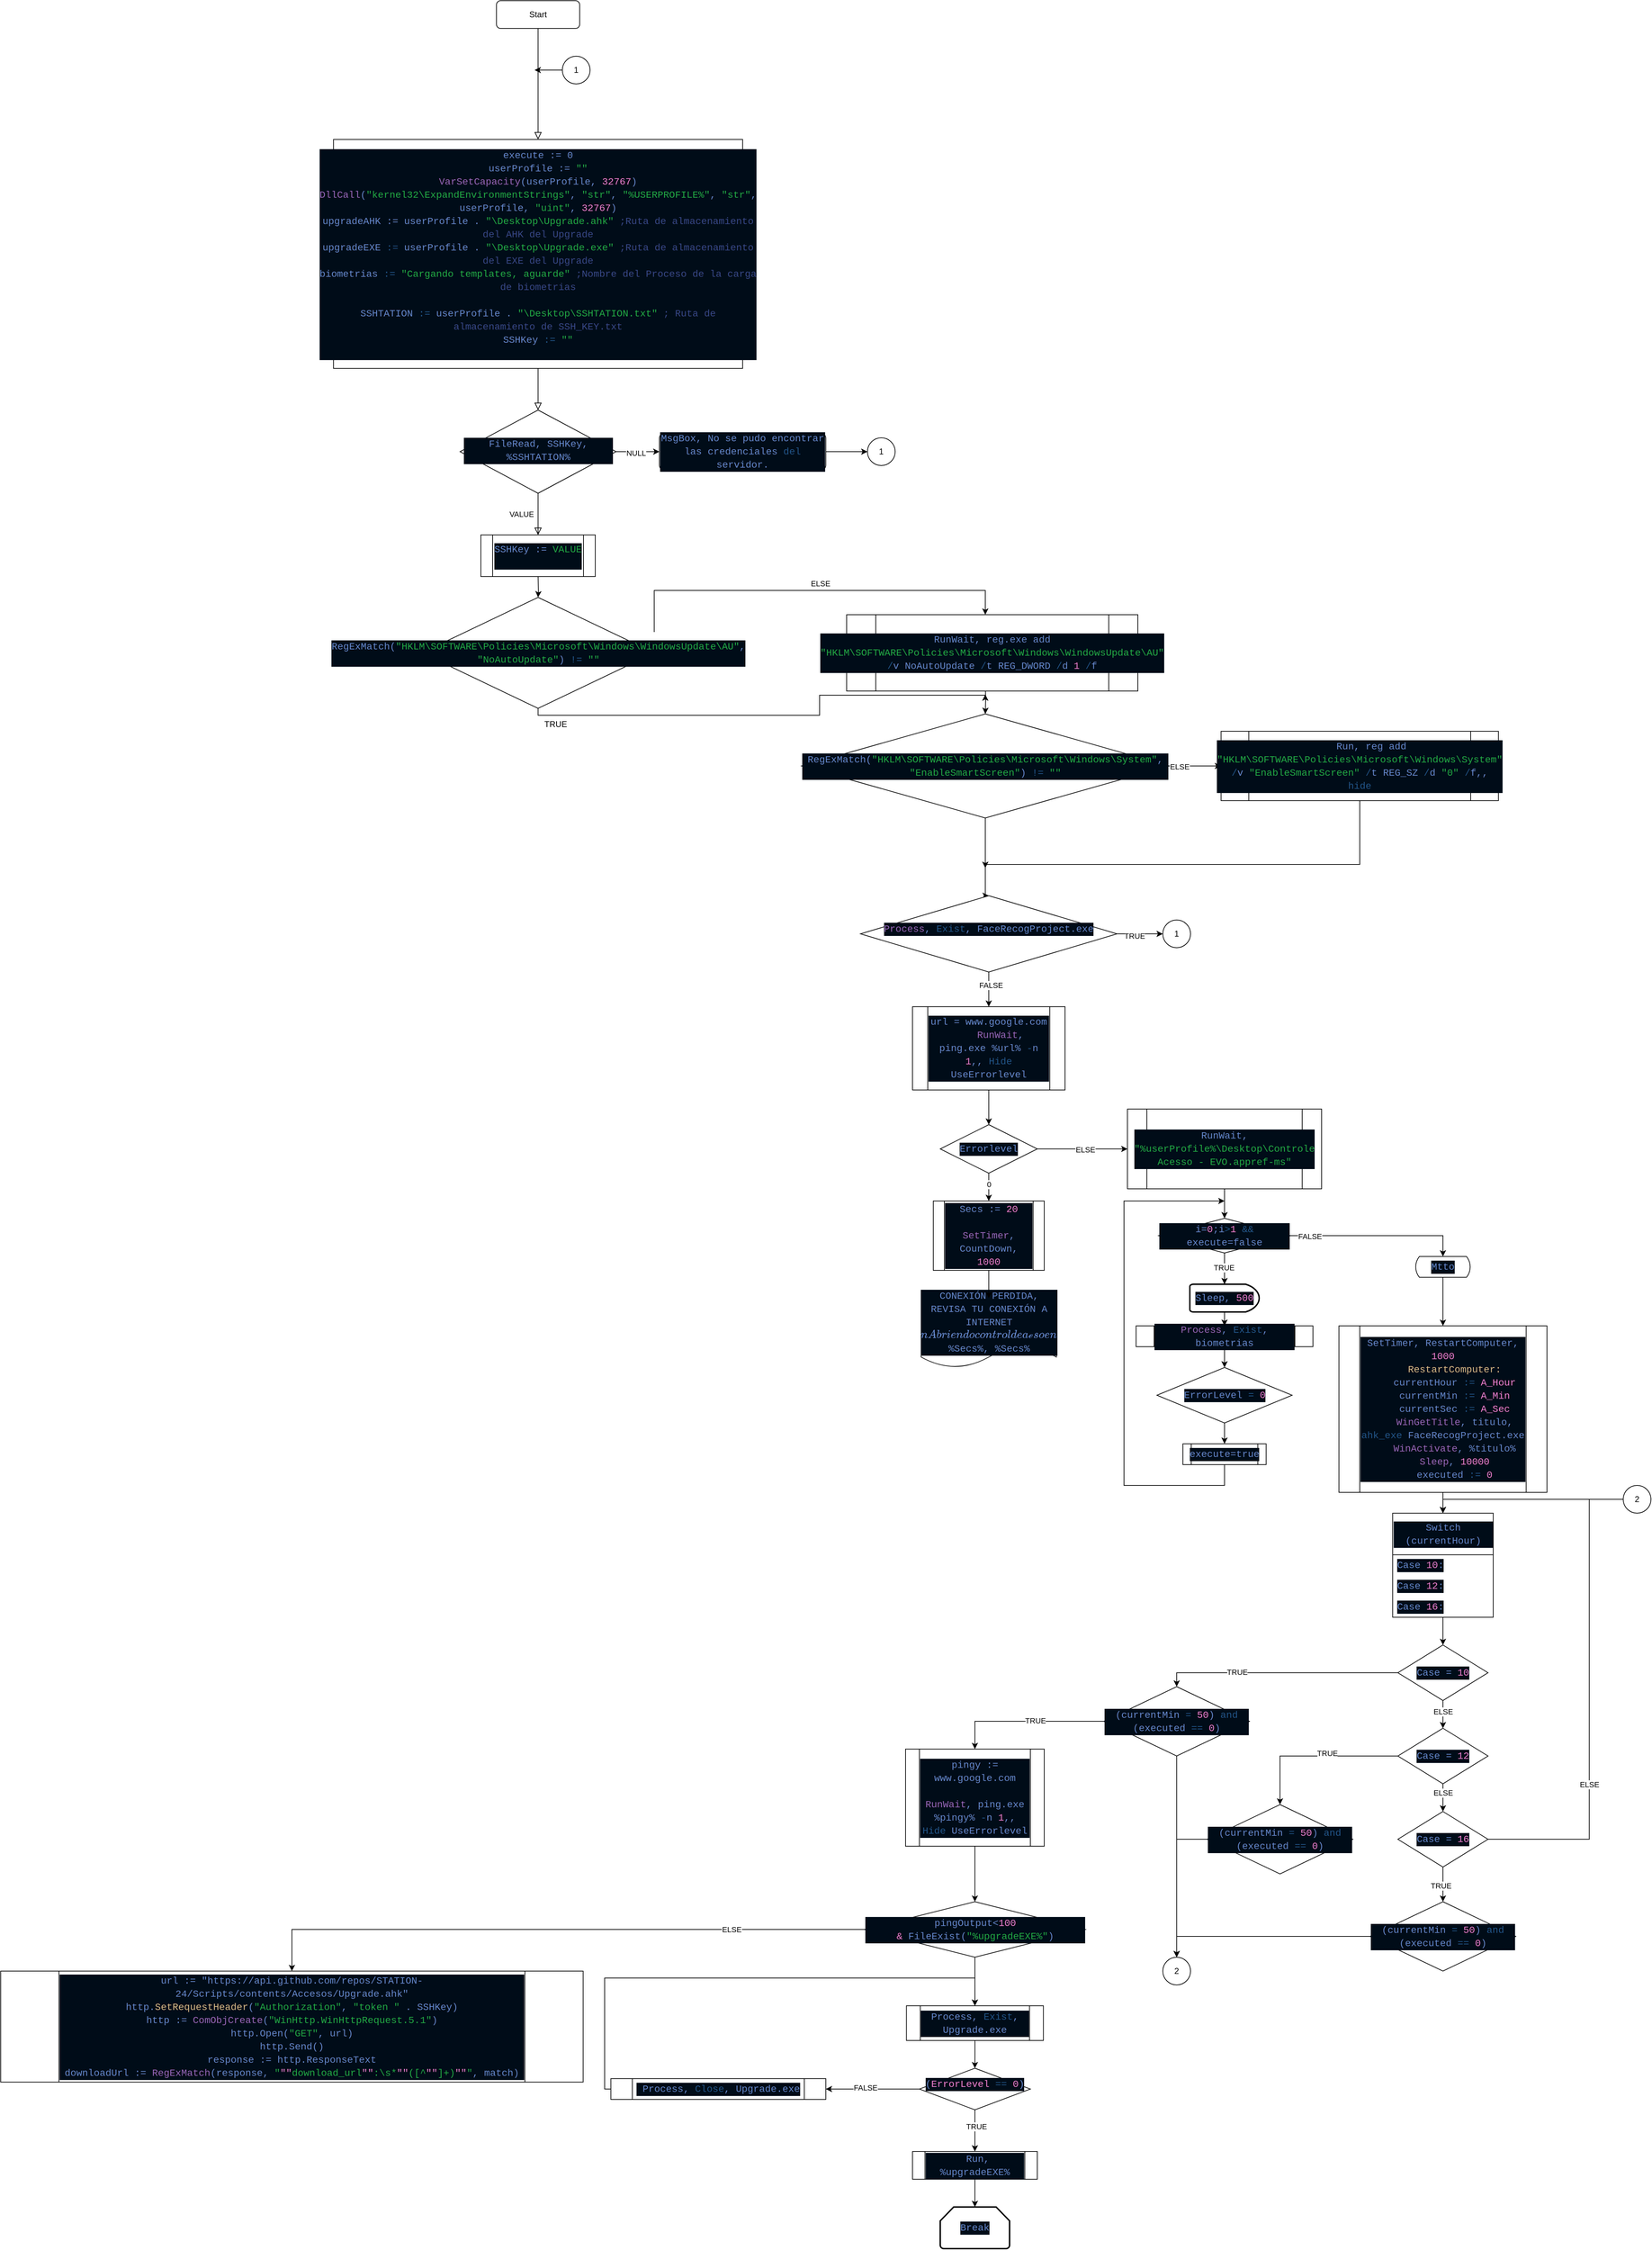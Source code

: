 <mxfile version="21.6.2" type="github">
  <diagram id="C5RBs43oDa-KdzZeNtuy" name="Page-1">
    <mxGraphModel dx="2401" dy="3096" grid="1" gridSize="10" guides="1" tooltips="1" connect="1" arrows="1" fold="1" page="1" pageScale="1" pageWidth="827" pageHeight="1169" math="0" shadow="0">
      <root>
        <mxCell id="WIyWlLk6GJQsqaUBKTNV-0" />
        <mxCell id="WIyWlLk6GJQsqaUBKTNV-1" parent="WIyWlLk6GJQsqaUBKTNV-0" />
        <mxCell id="WIyWlLk6GJQsqaUBKTNV-2" value="" style="rounded=0;html=1;jettySize=auto;orthogonalLoop=1;fontSize=11;endArrow=block;endFill=0;endSize=8;strokeWidth=1;shadow=0;labelBackgroundColor=none;edgeStyle=orthogonalEdgeStyle;" parent="WIyWlLk6GJQsqaUBKTNV-1" source="gtVxMS7scIeHO5TLat6V-0" target="WIyWlLk6GJQsqaUBKTNV-6" edge="1">
          <mxGeometry relative="1" as="geometry" />
        </mxCell>
        <mxCell id="WIyWlLk6GJQsqaUBKTNV-3" value="Start" style="rounded=1;whiteSpace=wrap;html=1;fontSize=12;glass=0;strokeWidth=1;shadow=0;" parent="WIyWlLk6GJQsqaUBKTNV-1" vertex="1">
          <mxGeometry x="265" y="-1710" width="120" height="40" as="geometry" />
        </mxCell>
        <mxCell id="WIyWlLk6GJQsqaUBKTNV-4" value="VALUE" style="rounded=0;html=1;jettySize=auto;orthogonalLoop=1;fontSize=11;endArrow=block;endFill=0;endSize=8;strokeWidth=1;shadow=0;labelBackgroundColor=none;edgeStyle=orthogonalEdgeStyle;entryX=0.5;entryY=0;entryDx=0;entryDy=0;" parent="WIyWlLk6GJQsqaUBKTNV-1" source="gtVxMS7scIeHO5TLat6V-43" edge="1">
          <mxGeometry x="-1" y="39" relative="1" as="geometry">
            <mxPoint x="15" y="-30" as="offset" />
            <mxPoint x="325" y="-920" as="targetPoint" />
          </mxGeometry>
        </mxCell>
        <mxCell id="gtVxMS7scIeHO5TLat6V-2" style="edgeStyle=orthogonalEdgeStyle;rounded=0;orthogonalLoop=1;jettySize=auto;html=1;" edge="1" parent="WIyWlLk6GJQsqaUBKTNV-1" source="WIyWlLk6GJQsqaUBKTNV-6" target="WIyWlLk6GJQsqaUBKTNV-7">
          <mxGeometry relative="1" as="geometry" />
        </mxCell>
        <mxCell id="gtVxMS7scIeHO5TLat6V-7" value="NULL" style="edgeLabel;html=1;align=center;verticalAlign=middle;resizable=0;points=[];" vertex="1" connectable="0" parent="gtVxMS7scIeHO5TLat6V-2">
          <mxGeometry x="-0.088" y="-2" relative="1" as="geometry">
            <mxPoint as="offset" />
          </mxGeometry>
        </mxCell>
        <mxCell id="WIyWlLk6GJQsqaUBKTNV-6" value="&lt;div style=&quot;color: rgb(102, 136, 204); background-color: rgb(0, 12, 24); font-family: Consolas, &amp;quot;Courier New&amp;quot;, monospace; font-size: 14px; line-height: 19px;&quot;&gt;FileRead, SSHKey, %SSHTATION%&lt;/div&gt;" style="rhombus;whiteSpace=wrap;html=1;shadow=0;fontFamily=Helvetica;fontSize=12;align=center;strokeWidth=1;spacing=6;spacingTop=-4;" parent="WIyWlLk6GJQsqaUBKTNV-1" vertex="1">
          <mxGeometry x="212.5" y="-1120" width="225" height="120" as="geometry" />
        </mxCell>
        <mxCell id="gtVxMS7scIeHO5TLat6V-9" style="edgeStyle=orthogonalEdgeStyle;rounded=0;orthogonalLoop=1;jettySize=auto;html=1;exitX=1;exitY=0.5;exitDx=0;exitDy=0;" edge="1" parent="WIyWlLk6GJQsqaUBKTNV-1" source="WIyWlLk6GJQsqaUBKTNV-7" target="gtVxMS7scIeHO5TLat6V-8">
          <mxGeometry relative="1" as="geometry" />
        </mxCell>
        <mxCell id="WIyWlLk6GJQsqaUBKTNV-7" value="&lt;div style=&quot;color: rgb(102, 136, 204); background-color: rgb(0, 12, 24); font-family: Consolas, &amp;quot;Courier New&amp;quot;, monospace; font-size: 14px; line-height: 19px;&quot;&gt;MsgBox, No se pudo encontrar las credenciales &lt;span style=&quot;color: #225588;&quot;&gt;del&lt;/span&gt; servidor.&lt;/div&gt;" style="rounded=1;whiteSpace=wrap;html=1;fontSize=12;glass=0;strokeWidth=1;shadow=0;" parent="WIyWlLk6GJQsqaUBKTNV-1" vertex="1">
          <mxGeometry x="500" y="-1087.5" width="240" height="55" as="geometry" />
        </mxCell>
        <mxCell id="gtVxMS7scIeHO5TLat6V-13" style="edgeStyle=orthogonalEdgeStyle;rounded=0;orthogonalLoop=1;jettySize=auto;html=1;" edge="1" parent="WIyWlLk6GJQsqaUBKTNV-1" target="gtVxMS7scIeHO5TLat6V-12">
          <mxGeometry relative="1" as="geometry">
            <mxPoint x="325.048" y="-880" as="sourcePoint" />
          </mxGeometry>
        </mxCell>
        <mxCell id="gtVxMS7scIeHO5TLat6V-1" value="" style="rounded=0;html=1;jettySize=auto;orthogonalLoop=1;fontSize=11;endArrow=block;endFill=0;endSize=8;strokeWidth=1;shadow=0;labelBackgroundColor=none;edgeStyle=orthogonalEdgeStyle;" edge="1" parent="WIyWlLk6GJQsqaUBKTNV-1" source="WIyWlLk6GJQsqaUBKTNV-3" target="gtVxMS7scIeHO5TLat6V-0">
          <mxGeometry relative="1" as="geometry">
            <mxPoint x="220" y="-60" as="sourcePoint" />
            <mxPoint x="220" y="170" as="targetPoint" />
          </mxGeometry>
        </mxCell>
        <mxCell id="gtVxMS7scIeHO5TLat6V-0" value="&lt;div style=&quot;color: rgb(102, 136, 204); background-color: rgb(0, 12, 24); font-family: Consolas, &amp;quot;Courier New&amp;quot;, monospace; font-size: 14px; line-height: 19px;&quot;&gt;&lt;div style=&quot;line-height: 19px;&quot;&gt;&lt;div&gt;&lt;div style=&quot;line-height: 19px;&quot;&gt;execute := 0&lt;br style=&quot;border-color: var(--border-color);&quot;&gt;&lt;div style=&quot;border-color: var(--border-color); line-height: 19px;&quot;&gt;&lt;div style=&quot;border-color: var(--border-color);&quot;&gt;userProfile&amp;nbsp;:=&amp;nbsp;&lt;span style=&quot;border-color: var(--border-color); color: rgb(34, 170, 68);&quot;&gt;&quot;&quot;&lt;/span&gt;&lt;/div&gt;&lt;div style=&quot;border-color: var(--border-color);&quot;&gt;&lt;span style=&quot;border-color: var(--border-color); color: rgb(153, 102, 184);&quot;&gt;VarSetCapacity&lt;/span&gt;(userProfile,&amp;nbsp;&lt;span style=&quot;border-color: var(--border-color); color: rgb(242, 128, 208);&quot;&gt;32767&lt;/span&gt;)&lt;/div&gt;&lt;div style=&quot;border-color: var(--border-color);&quot;&gt;&lt;span style=&quot;border-color: var(--border-color); color: rgb(153, 102, 184);&quot;&gt;DllCall&lt;/span&gt;(&lt;span style=&quot;border-color: var(--border-color); color: rgb(34, 170, 68);&quot;&gt;&quot;kernel32\ExpandEnvironmentStrings&quot;&lt;/span&gt;,&amp;nbsp;&lt;span style=&quot;border-color: var(--border-color); color: rgb(34, 170, 68);&quot;&gt;&quot;str&quot;&lt;/span&gt;,&amp;nbsp;&lt;span style=&quot;border-color: var(--border-color); color: rgb(34, 170, 68);&quot;&gt;&quot;%USERPROFILE%&quot;&lt;/span&gt;,&amp;nbsp;&lt;span style=&quot;border-color: var(--border-color); color: rgb(34, 170, 68);&quot;&gt;&quot;str&quot;&lt;/span&gt;, userProfile,&amp;nbsp;&lt;span style=&quot;border-color: var(--border-color); color: rgb(34, 170, 68);&quot;&gt;&quot;uint&quot;&lt;/span&gt;,&amp;nbsp;&lt;span style=&quot;border-color: var(--border-color); color: rgb(242, 128, 208);&quot;&gt;32767&lt;/span&gt;)&lt;br style=&quot;border-color: var(--border-color);&quot;&gt;&lt;div style=&quot;border-color: var(--border-color); line-height: 19px;&quot;&gt;&lt;div style=&quot;border-color: var(--border-color);&quot;&gt;upgradeAHK := userProfile .&amp;nbsp;&lt;span style=&quot;border-color: var(--border-color); color: rgb(34, 170, 68);&quot;&gt;&quot;\Desktop\Upgrade.ahk&quot;&lt;/span&gt;&amp;nbsp;&lt;span style=&quot;border-color: var(--border-color); color: rgb(56, 72, 135);&quot;&gt;;Ruta de almacenamiento del AHK del Upgrade&lt;/span&gt;&lt;/div&gt;&lt;div style=&quot;border-color: var(--border-color);&quot;&gt;upgradeEXE&amp;nbsp;&lt;span style=&quot;border-color: var(--border-color); color: rgb(34, 85, 136);&quot;&gt;:=&lt;/span&gt;&amp;nbsp;userProfile .&amp;nbsp;&lt;span style=&quot;border-color: var(--border-color); color: rgb(34, 170, 68);&quot;&gt;&quot;\Desktop\Upgrade.exe&quot;&lt;/span&gt;&amp;nbsp;&lt;span style=&quot;border-color: var(--border-color); color: rgb(56, 72, 135);&quot;&gt;;Ruta de almacenamiento del EXE del Upgrade&lt;/span&gt;&lt;/div&gt;&lt;div style=&quot;border-color: var(--border-color);&quot;&gt;biometrias&amp;nbsp;&lt;span style=&quot;border-color: var(--border-color); color: rgb(34, 85, 136);&quot;&gt;:=&lt;/span&gt;&amp;nbsp;&lt;span style=&quot;border-color: var(--border-color); color: rgb(34, 170, 68);&quot;&gt;&quot;Cargando templates, aguarde&quot;&lt;/span&gt;&amp;nbsp;&lt;span style=&quot;border-color: var(--border-color); color: rgb(56, 72, 135);&quot;&gt;;Nombre del Proceso de la carga de biometrias&lt;/span&gt;&lt;/div&gt;&lt;br style=&quot;border-color: var(--border-color);&quot;&gt;&lt;div style=&quot;border-color: var(--border-color);&quot;&gt;SSHTATION&amp;nbsp;&lt;span style=&quot;border-color: var(--border-color); color: rgb(34, 85, 136);&quot;&gt;:=&lt;/span&gt;&amp;nbsp;userProfile .&amp;nbsp;&lt;span style=&quot;border-color: var(--border-color); color: rgb(34, 170, 68);&quot;&gt;&quot;\Desktop\SSHTATION.txt&quot;&lt;/span&gt;&amp;nbsp;&lt;span style=&quot;border-color: var(--border-color); color: rgb(56, 72, 135);&quot;&gt;; Ruta de almacenamiento de SSH_KEY.txt&lt;/span&gt;&lt;/div&gt;&lt;div style=&quot;border-color: var(--border-color);&quot;&gt;SSHKey&amp;nbsp;&lt;span style=&quot;border-color: var(--border-color); color: rgb(34, 85, 136);&quot;&gt;:=&lt;/span&gt;&amp;nbsp;&lt;span style=&quot;border-color: var(--border-color); color: rgb(34, 170, 68);&quot;&gt;&quot;&quot;&lt;/span&gt;&lt;/div&gt;&lt;div&gt;&lt;span style=&quot;border-color: var(--border-color); color: rgb(34, 170, 68);&quot;&gt;&lt;br&gt;&lt;/span&gt;&lt;/div&gt;&lt;/div&gt;&lt;/div&gt;&lt;/div&gt;&lt;/div&gt;&lt;/div&gt;&lt;/div&gt;&lt;/div&gt;" style="rounded=0;whiteSpace=wrap;html=1;" vertex="1" parent="WIyWlLk6GJQsqaUBKTNV-1">
          <mxGeometry x="30" y="-1510" width="590" height="330" as="geometry" />
        </mxCell>
        <mxCell id="gtVxMS7scIeHO5TLat6V-8" value="1" style="ellipse;whiteSpace=wrap;html=1;aspect=fixed;" vertex="1" parent="WIyWlLk6GJQsqaUBKTNV-1">
          <mxGeometry x="800" y="-1080" width="40" height="40" as="geometry" />
        </mxCell>
        <mxCell id="gtVxMS7scIeHO5TLat6V-11" style="edgeStyle=orthogonalEdgeStyle;rounded=0;orthogonalLoop=1;jettySize=auto;html=1;" edge="1" parent="WIyWlLk6GJQsqaUBKTNV-1" source="gtVxMS7scIeHO5TLat6V-10">
          <mxGeometry relative="1" as="geometry">
            <mxPoint x="320" y="-1610" as="targetPoint" />
          </mxGeometry>
        </mxCell>
        <mxCell id="gtVxMS7scIeHO5TLat6V-10" value="1" style="ellipse;whiteSpace=wrap;html=1;aspect=fixed;" vertex="1" parent="WIyWlLk6GJQsqaUBKTNV-1">
          <mxGeometry x="360" y="-1630" width="40" height="40" as="geometry" />
        </mxCell>
        <mxCell id="gtVxMS7scIeHO5TLat6V-16" style="edgeStyle=orthogonalEdgeStyle;rounded=0;orthogonalLoop=1;jettySize=auto;html=1;exitX=1;exitY=0.5;exitDx=0;exitDy=0;" edge="1" parent="WIyWlLk6GJQsqaUBKTNV-1" target="gtVxMS7scIeHO5TLat6V-45">
          <mxGeometry relative="1" as="geometry">
            <mxPoint x="492.52" y="-800" as="sourcePoint" />
            <mxPoint x="972.04" y="-854.34" as="targetPoint" />
            <Array as="points">
              <mxPoint x="492" y="-860" />
              <mxPoint x="970" y="-860" />
            </Array>
          </mxGeometry>
        </mxCell>
        <mxCell id="gtVxMS7scIeHO5TLat6V-17" value="ELSE" style="edgeLabel;html=1;align=center;verticalAlign=middle;resizable=0;points=[];" vertex="1" connectable="0" parent="gtVxMS7scIeHO5TLat6V-16">
          <mxGeometry x="0.077" y="1" relative="1" as="geometry">
            <mxPoint x="-9" y="-9" as="offset" />
          </mxGeometry>
        </mxCell>
        <mxCell id="gtVxMS7scIeHO5TLat6V-21" style="edgeStyle=orthogonalEdgeStyle;rounded=0;orthogonalLoop=1;jettySize=auto;html=1;" edge="1" parent="WIyWlLk6GJQsqaUBKTNV-1" source="gtVxMS7scIeHO5TLat6V-12">
          <mxGeometry relative="1" as="geometry">
            <mxPoint x="970" y="-710" as="targetPoint" />
            <Array as="points">
              <mxPoint x="325" y="-680" />
              <mxPoint x="731" y="-680" />
              <mxPoint x="731" y="-709" />
            </Array>
          </mxGeometry>
        </mxCell>
        <mxCell id="gtVxMS7scIeHO5TLat6V-12" value="&lt;div style=&quot;color: rgb(102, 136, 204); background-color: rgb(0, 12, 24); font-family: Consolas, &amp;quot;Courier New&amp;quot;, monospace; font-size: 14px; line-height: 19px;&quot;&gt;RegExMatch(&lt;span style=&quot;color: #22aa44;&quot;&gt;&quot;HKLM\SOFTWARE\Policies\Microsoft\Windows\WindowsUpdate\AU&quot;&lt;/span&gt;, &lt;span style=&quot;color: #22aa44;&quot;&gt;&quot;NoAutoUpdate&quot;&lt;/span&gt;) &lt;span style=&quot;color: #225588;&quot;&gt;!=&lt;/span&gt; &lt;span style=&quot;color: #22aa44;&quot;&gt;&quot;&quot;&lt;/span&gt;&lt;/div&gt;" style="rhombus;whiteSpace=wrap;html=1;" vertex="1" parent="WIyWlLk6GJQsqaUBKTNV-1">
          <mxGeometry x="157.5" y="-850" width="335" height="160" as="geometry" />
        </mxCell>
        <mxCell id="gtVxMS7scIeHO5TLat6V-24" style="edgeStyle=orthogonalEdgeStyle;rounded=0;orthogonalLoop=1;jettySize=auto;html=1;" edge="1" parent="WIyWlLk6GJQsqaUBKTNV-1" target="gtVxMS7scIeHO5TLat6V-23">
          <mxGeometry relative="1" as="geometry">
            <mxPoint x="970" y="-725" as="sourcePoint" />
          </mxGeometry>
        </mxCell>
        <mxCell id="gtVxMS7scIeHO5TLat6V-22" value="TRUE" style="text;html=1;align=center;verticalAlign=middle;resizable=0;points=[];autosize=1;strokeColor=none;fillColor=none;" vertex="1" parent="WIyWlLk6GJQsqaUBKTNV-1">
          <mxGeometry x="320" y="-682" width="60" height="30" as="geometry" />
        </mxCell>
        <mxCell id="gtVxMS7scIeHO5TLat6V-28" value="" style="edgeStyle=orthogonalEdgeStyle;rounded=0;orthogonalLoop=1;jettySize=auto;html=1;entryX=0;entryY=0.5;entryDx=0;entryDy=0;" edge="1" parent="WIyWlLk6GJQsqaUBKTNV-1" source="gtVxMS7scIeHO5TLat6V-23" target="gtVxMS7scIeHO5TLat6V-46">
          <mxGeometry relative="1" as="geometry">
            <mxPoint x="1310" y="-607" as="targetPoint" />
          </mxGeometry>
        </mxCell>
        <mxCell id="gtVxMS7scIeHO5TLat6V-29" value="ELSE" style="edgeLabel;html=1;align=center;verticalAlign=middle;resizable=0;points=[];" vertex="1" connectable="0" parent="gtVxMS7scIeHO5TLat6V-28">
          <mxGeometry x="-0.6" y="-1" relative="1" as="geometry">
            <mxPoint as="offset" />
          </mxGeometry>
        </mxCell>
        <mxCell id="gtVxMS7scIeHO5TLat6V-31" style="edgeStyle=orthogonalEdgeStyle;rounded=0;orthogonalLoop=1;jettySize=auto;html=1;" edge="1" parent="WIyWlLk6GJQsqaUBKTNV-1" source="gtVxMS7scIeHO5TLat6V-23">
          <mxGeometry relative="1" as="geometry">
            <mxPoint x="970" y="-460" as="targetPoint" />
          </mxGeometry>
        </mxCell>
        <mxCell id="gtVxMS7scIeHO5TLat6V-23" value="&lt;div style=&quot;color: rgb(102, 136, 204); background-color: rgb(0, 12, 24); font-family: Consolas, &amp;quot;Courier New&amp;quot;, monospace; font-size: 14px; line-height: 19px;&quot;&gt;RegExMatch(&lt;span style=&quot;color: #22aa44;&quot;&gt;&quot;HKLM\SOFTWARE\Policies\Microsoft\Windows\System&quot;&lt;/span&gt;, &lt;span style=&quot;color: #22aa44;&quot;&gt;&quot;EnableSmartScreen&quot;&lt;/span&gt;) &lt;span style=&quot;color: #225588;&quot;&gt;!=&lt;/span&gt; &lt;span style=&quot;color: #22aa44;&quot;&gt;&quot;&quot;&lt;/span&gt;&lt;/div&gt;" style="rhombus;whiteSpace=wrap;html=1;" vertex="1" parent="WIyWlLk6GJQsqaUBKTNV-1">
          <mxGeometry x="705" y="-682" width="530" height="150" as="geometry" />
        </mxCell>
        <mxCell id="gtVxMS7scIeHO5TLat6V-34" style="edgeStyle=orthogonalEdgeStyle;rounded=0;orthogonalLoop=1;jettySize=auto;html=1;entryX=0.5;entryY=0;entryDx=0;entryDy=0;exitX=0.5;exitY=1;exitDx=0;exitDy=0;" edge="1" parent="WIyWlLk6GJQsqaUBKTNV-1" source="gtVxMS7scIeHO5TLat6V-46" target="gtVxMS7scIeHO5TLat6V-33">
          <mxGeometry relative="1" as="geometry">
            <mxPoint x="1310" y="-360" as="targetPoint" />
            <mxPoint x="1500" y="-569.5" as="sourcePoint" />
            <Array as="points">
              <mxPoint x="1510" y="-465" />
              <mxPoint x="970" y="-465" />
            </Array>
          </mxGeometry>
        </mxCell>
        <mxCell id="gtVxMS7scIeHO5TLat6V-36" style="edgeStyle=orthogonalEdgeStyle;rounded=0;orthogonalLoop=1;jettySize=auto;html=1;" edge="1" parent="WIyWlLk6GJQsqaUBKTNV-1" source="gtVxMS7scIeHO5TLat6V-33" target="gtVxMS7scIeHO5TLat6V-47">
          <mxGeometry relative="1" as="geometry">
            <mxPoint x="975" y="-230" as="targetPoint" />
          </mxGeometry>
        </mxCell>
        <mxCell id="gtVxMS7scIeHO5TLat6V-37" value="FALSE" style="edgeLabel;html=1;align=center;verticalAlign=middle;resizable=0;points=[];" vertex="1" connectable="0" parent="gtVxMS7scIeHO5TLat6V-36">
          <mxGeometry x="-0.252" y="3" relative="1" as="geometry">
            <mxPoint as="offset" />
          </mxGeometry>
        </mxCell>
        <mxCell id="gtVxMS7scIeHO5TLat6V-39" style="edgeStyle=orthogonalEdgeStyle;rounded=0;orthogonalLoop=1;jettySize=auto;html=1;" edge="1" parent="WIyWlLk6GJQsqaUBKTNV-1" source="gtVxMS7scIeHO5TLat6V-33" target="gtVxMS7scIeHO5TLat6V-38">
          <mxGeometry relative="1" as="geometry" />
        </mxCell>
        <mxCell id="gtVxMS7scIeHO5TLat6V-40" value="TRUE" style="edgeLabel;html=1;align=center;verticalAlign=middle;resizable=0;points=[];" vertex="1" connectable="0" parent="gtVxMS7scIeHO5TLat6V-39">
          <mxGeometry x="-0.24" y="-3" relative="1" as="geometry">
            <mxPoint as="offset" />
          </mxGeometry>
        </mxCell>
        <mxCell id="gtVxMS7scIeHO5TLat6V-33" value="&#xa;&lt;div style=&quot;color: rgb(102, 136, 204); background-color: rgb(0, 12, 24); font-family: Consolas, &amp;quot;Courier New&amp;quot;, monospace; font-weight: normal; font-size: 14px; line-height: 19px;&quot;&gt;&lt;div&gt;&lt;span style=&quot;color: #9966b8;&quot;&gt;Process&lt;/span&gt;&lt;span style=&quot;color: #6688cc;&quot;&gt;, &lt;/span&gt;&lt;span style=&quot;color: #225588;&quot;&gt;Exist&lt;/span&gt;&lt;span style=&quot;color: #6688cc;&quot;&gt;, FaceRecogProject.exe&lt;/span&gt;&lt;/div&gt;&lt;/div&gt;&#xa;&#xa;" style="rhombus;whiteSpace=wrap;html=1;" vertex="1" parent="WIyWlLk6GJQsqaUBKTNV-1">
          <mxGeometry x="790" y="-420" width="370" height="110" as="geometry" />
        </mxCell>
        <mxCell id="gtVxMS7scIeHO5TLat6V-38" value="1" style="ellipse;whiteSpace=wrap;html=1;aspect=fixed;" vertex="1" parent="WIyWlLk6GJQsqaUBKTNV-1">
          <mxGeometry x="1226" y="-385" width="40" height="40" as="geometry" />
        </mxCell>
        <mxCell id="gtVxMS7scIeHO5TLat6V-44" value="" style="rounded=0;html=1;jettySize=auto;orthogonalLoop=1;fontSize=11;endArrow=block;endFill=0;endSize=8;strokeWidth=1;shadow=0;labelBackgroundColor=none;edgeStyle=orthogonalEdgeStyle;entryX=0.5;entryY=0;entryDx=0;entryDy=0;" edge="1" parent="WIyWlLk6GJQsqaUBKTNV-1" source="WIyWlLk6GJQsqaUBKTNV-6" target="gtVxMS7scIeHO5TLat6V-43">
          <mxGeometry y="25" relative="1" as="geometry">
            <mxPoint as="offset" />
            <mxPoint x="325" y="-1000" as="sourcePoint" />
            <mxPoint x="325" y="-920" as="targetPoint" />
          </mxGeometry>
        </mxCell>
        <mxCell id="gtVxMS7scIeHO5TLat6V-43" value="&lt;div style=&quot;color: rgb(102, 136, 204); background-color: rgb(0, 12, 24); font-family: Consolas, &amp;quot;Courier New&amp;quot;, monospace; font-size: 14px; line-height: 19px;&quot;&gt;&lt;div&gt;SSHKey := &lt;span style=&quot;color: #22aa44;&quot;&gt;VALUE&lt;/span&gt;&lt;/div&gt;&lt;br&gt;&lt;/div&gt;" style="shape=process;whiteSpace=wrap;html=1;backgroundOutline=1;" vertex="1" parent="WIyWlLk6GJQsqaUBKTNV-1">
          <mxGeometry x="242.5" y="-940" width="165" height="60" as="geometry" />
        </mxCell>
        <mxCell id="gtVxMS7scIeHO5TLat6V-45" value="&lt;div style=&quot;color: rgb(102, 136, 204); background-color: rgb(0, 12, 24); font-family: Consolas, &amp;quot;Courier New&amp;quot;, monospace; font-size: 14px; line-height: 19px;&quot;&gt;RunWait, reg.exe add &lt;span style=&quot;color: #22aa44;&quot;&gt;&quot;HKLM\SOFTWARE\Policies\Microsoft\Windows\WindowsUpdate\AU&quot;&lt;/span&gt; &lt;span style=&quot;color: #225588;&quot;&gt;/&lt;/span&gt;v NoAutoUpdate &lt;span style=&quot;color: #225588;&quot;&gt;/&lt;/span&gt;t REG_DWORD &lt;span style=&quot;color: #225588;&quot;&gt;/&lt;/span&gt;d &lt;span style=&quot;color: #f280d0;&quot;&gt;1&lt;/span&gt; &lt;span style=&quot;color: #225588;&quot;&gt;/&lt;/span&gt;f &lt;/div&gt;" style="shape=process;whiteSpace=wrap;html=1;backgroundOutline=1;" vertex="1" parent="WIyWlLk6GJQsqaUBKTNV-1">
          <mxGeometry x="770" y="-825" width="420" height="110" as="geometry" />
        </mxCell>
        <mxCell id="gtVxMS7scIeHO5TLat6V-46" value="&lt;div style=&quot;color: rgb(102, 136, 204); background-color: rgb(0, 12, 24); font-family: Consolas, &amp;quot;Courier New&amp;quot;, monospace; font-size: 14px; line-height: 19px;&quot;&gt;&lt;div&gt;&amp;nbsp; &amp;nbsp; Run, reg add &lt;span style=&quot;color: #22aa44;&quot;&gt;&quot;HKLM\SOFTWARE\Policies\Microsoft\Windows\System&quot;&lt;/span&gt; &lt;span style=&quot;color: #225588;&quot;&gt;/&lt;/span&gt;v &lt;span style=&quot;color: #22aa44;&quot;&gt;&quot;EnableSmartScreen&quot;&lt;/span&gt; &lt;span style=&quot;color: #225588;&quot;&gt;/&lt;/span&gt;t REG_SZ &lt;span style=&quot;color: #225588;&quot;&gt;/&lt;/span&gt;d &lt;span style=&quot;color: #22aa44;&quot;&gt;&quot;0&quot;&lt;/span&gt; &lt;span style=&quot;color: #225588;&quot;&gt;/&lt;/span&gt;f,, &lt;span style=&quot;color: #225588;&quot;&gt;hide&lt;/span&gt;&lt;/div&gt;&lt;div&gt;&lt;/div&gt;&lt;/div&gt;" style="shape=process;whiteSpace=wrap;html=1;backgroundOutline=1;" vertex="1" parent="WIyWlLk6GJQsqaUBKTNV-1">
          <mxGeometry x="1310" y="-657" width="400" height="100" as="geometry" />
        </mxCell>
        <mxCell id="gtVxMS7scIeHO5TLat6V-49" style="edgeStyle=orthogonalEdgeStyle;rounded=0;orthogonalLoop=1;jettySize=auto;html=1;" edge="1" parent="WIyWlLk6GJQsqaUBKTNV-1" source="gtVxMS7scIeHO5TLat6V-47" target="gtVxMS7scIeHO5TLat6V-48">
          <mxGeometry relative="1" as="geometry" />
        </mxCell>
        <mxCell id="gtVxMS7scIeHO5TLat6V-47" value="&lt;div style=&quot;color: rgb(102, 136, 204); background-color: rgb(0, 12, 24); font-family: Consolas, &amp;quot;Courier New&amp;quot;, monospace; font-size: 14px; line-height: 19px;&quot;&gt;&lt;div&gt;url = www.google.com&lt;/div&gt;&lt;div&gt;&amp;nbsp; &amp;nbsp; &lt;span style=&quot;color: #9966b8;&quot;&gt;RunWait&lt;/span&gt;, ping.exe %url% &lt;span style=&quot;color: #225588;&quot;&gt;-&lt;/span&gt;n &lt;span style=&quot;color: #f280d0;&quot;&gt;1&lt;/span&gt;,, &lt;span style=&quot;color: #225588;&quot;&gt;Hide&lt;/span&gt; UseErrorlevel&lt;/div&gt;&lt;/div&gt;" style="shape=process;whiteSpace=wrap;html=1;backgroundOutline=1;" vertex="1" parent="WIyWlLk6GJQsqaUBKTNV-1">
          <mxGeometry x="865" y="-260" width="220" height="120" as="geometry" />
        </mxCell>
        <mxCell id="gtVxMS7scIeHO5TLat6V-52" style="edgeStyle=orthogonalEdgeStyle;rounded=0;orthogonalLoop=1;jettySize=auto;html=1;" edge="1" parent="WIyWlLk6GJQsqaUBKTNV-1" source="gtVxMS7scIeHO5TLat6V-48" target="gtVxMS7scIeHO5TLat6V-51">
          <mxGeometry relative="1" as="geometry" />
        </mxCell>
        <mxCell id="gtVxMS7scIeHO5TLat6V-53" value="0" style="edgeLabel;html=1;align=center;verticalAlign=middle;resizable=0;points=[];" vertex="1" connectable="0" parent="gtVxMS7scIeHO5TLat6V-52">
          <mxGeometry x="-0.195" relative="1" as="geometry">
            <mxPoint as="offset" />
          </mxGeometry>
        </mxCell>
        <mxCell id="gtVxMS7scIeHO5TLat6V-55" style="edgeStyle=orthogonalEdgeStyle;rounded=0;orthogonalLoop=1;jettySize=auto;html=1;" edge="1" parent="WIyWlLk6GJQsqaUBKTNV-1" source="gtVxMS7scIeHO5TLat6V-48" target="gtVxMS7scIeHO5TLat6V-54">
          <mxGeometry relative="1" as="geometry" />
        </mxCell>
        <mxCell id="gtVxMS7scIeHO5TLat6V-56" value="ELSE" style="edgeLabel;html=1;align=center;verticalAlign=middle;resizable=0;points=[];" vertex="1" connectable="0" parent="gtVxMS7scIeHO5TLat6V-55">
          <mxGeometry x="0.057" y="-1" relative="1" as="geometry">
            <mxPoint as="offset" />
          </mxGeometry>
        </mxCell>
        <mxCell id="gtVxMS7scIeHO5TLat6V-48" value="&lt;div style=&quot;color: rgb(102, 136, 204); background-color: rgb(0, 12, 24); font-family: Consolas, &amp;quot;Courier New&amp;quot;, monospace; font-size: 14px; line-height: 19px;&quot;&gt;Errorlevel&lt;/div&gt;" style="rhombus;whiteSpace=wrap;html=1;" vertex="1" parent="WIyWlLk6GJQsqaUBKTNV-1">
          <mxGeometry x="905" y="-90" width="140" height="70" as="geometry" />
        </mxCell>
        <mxCell id="gtVxMS7scIeHO5TLat6V-50" value="&lt;div style=&quot;color: rgb(102, 136, 204); background-color: rgb(0, 12, 24); font-family: Consolas, &amp;quot;Courier New&amp;quot;, monospace; font-size: 14px; line-height: 19px;&quot;&gt;CONEXIÓN PERDIDA, REVISA TU CONEXIÓN A INTERNET `nAbriendo control de acceso en` %Secs%, %Secs%&lt;/div&gt;" style="shape=document;whiteSpace=wrap;html=1;boundedLbl=1;" vertex="1" parent="WIyWlLk6GJQsqaUBKTNV-1">
          <mxGeometry x="877.5" y="160" width="195" height="100" as="geometry" />
        </mxCell>
        <mxCell id="gtVxMS7scIeHO5TLat6V-57" style="edgeStyle=orthogonalEdgeStyle;rounded=0;orthogonalLoop=1;jettySize=auto;html=1;" edge="1" parent="WIyWlLk6GJQsqaUBKTNV-1" source="gtVxMS7scIeHO5TLat6V-51" target="gtVxMS7scIeHO5TLat6V-50">
          <mxGeometry relative="1" as="geometry" />
        </mxCell>
        <mxCell id="gtVxMS7scIeHO5TLat6V-51" value="&lt;div style=&quot;color: rgb(102, 136, 204); background-color: rgb(0, 12, 24); font-family: Consolas, &amp;quot;Courier New&amp;quot;, monospace; font-size: 14px; line-height: 19px;&quot;&gt;&lt;div&gt;Secs := &lt;span style=&quot;color: #f280d0;&quot;&gt;20&lt;/span&gt;&lt;/div&gt;&lt;div&gt;&amp;nbsp; &amp;nbsp; &amp;nbsp; &amp;nbsp; &lt;span style=&quot;color: #9966b8;&quot;&gt;SetTimer&lt;/span&gt;, CountDown, &lt;span style=&quot;color: #f280d0;&quot;&gt;1000&lt;/span&gt;&lt;/div&gt;&lt;/div&gt;" style="shape=process;whiteSpace=wrap;html=1;backgroundOutline=1;" vertex="1" parent="WIyWlLk6GJQsqaUBKTNV-1">
          <mxGeometry x="895" y="20" width="160" height="100" as="geometry" />
        </mxCell>
        <mxCell id="gtVxMS7scIeHO5TLat6V-60" style="edgeStyle=orthogonalEdgeStyle;rounded=0;orthogonalLoop=1;jettySize=auto;html=1;" edge="1" parent="WIyWlLk6GJQsqaUBKTNV-1" source="gtVxMS7scIeHO5TLat6V-54" target="gtVxMS7scIeHO5TLat6V-71">
          <mxGeometry relative="1" as="geometry">
            <mxPoint x="1315.0" y="40" as="targetPoint" />
          </mxGeometry>
        </mxCell>
        <mxCell id="gtVxMS7scIeHO5TLat6V-54" value="&lt;div style=&quot;color: rgb(102, 136, 204); background-color: rgb(0, 12, 24); font-family: Consolas, &amp;quot;Courier New&amp;quot;, monospace; font-size: 14px; line-height: 19px;&quot;&gt;RunWait, &lt;span style=&quot;color: #22aa44;&quot;&gt;&quot;%userProfile%\Desktop\Controle Acesso - EVO.appref-ms&quot;&lt;/span&gt;&lt;/div&gt;" style="shape=process;whiteSpace=wrap;html=1;backgroundOutline=1;" vertex="1" parent="WIyWlLk6GJQsqaUBKTNV-1">
          <mxGeometry x="1175" y="-112.5" width="280" height="115" as="geometry" />
        </mxCell>
        <mxCell id="gtVxMS7scIeHO5TLat6V-77" style="edgeStyle=orthogonalEdgeStyle;rounded=0;orthogonalLoop=1;jettySize=auto;html=1;entryX=0.5;entryY=0;entryDx=0;entryDy=0;" edge="1" parent="WIyWlLk6GJQsqaUBKTNV-1" source="gtVxMS7scIeHO5TLat6V-66" target="gtVxMS7scIeHO5TLat6V-76">
          <mxGeometry relative="1" as="geometry" />
        </mxCell>
        <mxCell id="gtVxMS7scIeHO5TLat6V-66" value="&lt;div style=&quot;color: rgb(102, 136, 204); background-color: rgb(0, 12, 24); font-family: Consolas, &amp;quot;Courier New&amp;quot;, monospace; font-size: 14px; line-height: 19px;&quot;&gt;&lt;div&gt;&lt;span style=&quot;color: rgb(153, 102, 184);&quot;&gt;Process&lt;/span&gt;, &lt;span style=&quot;color: rgb(34, 85, 136);&quot;&gt;Exist&lt;/span&gt;, biometrias&lt;br&gt;&lt;/div&gt;&lt;/div&gt;" style="shape=process;whiteSpace=wrap;html=1;backgroundOutline=1;" vertex="1" parent="WIyWlLk6GJQsqaUBKTNV-1">
          <mxGeometry x="1187.5" y="200" width="255" height="30" as="geometry" />
        </mxCell>
        <mxCell id="gtVxMS7scIeHO5TLat6V-72" style="edgeStyle=orthogonalEdgeStyle;rounded=0;orthogonalLoop=1;jettySize=auto;html=1;" edge="1" parent="WIyWlLk6GJQsqaUBKTNV-1" source="gtVxMS7scIeHO5TLat6V-73" target="gtVxMS7scIeHO5TLat6V-66">
          <mxGeometry relative="1" as="geometry" />
        </mxCell>
        <mxCell id="gtVxMS7scIeHO5TLat6V-82" style="edgeStyle=orthogonalEdgeStyle;rounded=0;orthogonalLoop=1;jettySize=auto;html=1;entryX=0.5;entryY=0;entryDx=0;entryDy=0;entryPerimeter=0;" edge="1" parent="WIyWlLk6GJQsqaUBKTNV-1" source="gtVxMS7scIeHO5TLat6V-71" target="gtVxMS7scIeHO5TLat6V-84">
          <mxGeometry relative="1" as="geometry">
            <mxPoint x="1560" y="100" as="targetPoint" />
          </mxGeometry>
        </mxCell>
        <mxCell id="gtVxMS7scIeHO5TLat6V-83" value="FALSE" style="edgeLabel;html=1;align=center;verticalAlign=middle;resizable=0;points=[];" vertex="1" connectable="0" parent="gtVxMS7scIeHO5TLat6V-82">
          <mxGeometry x="-0.775" y="-1" relative="1" as="geometry">
            <mxPoint as="offset" />
          </mxGeometry>
        </mxCell>
        <mxCell id="gtVxMS7scIeHO5TLat6V-71" value="&lt;div style=&quot;color: rgb(102, 136, 204); background-color: rgb(0, 12, 24); font-family: Consolas, &amp;quot;Courier New&amp;quot;, monospace; font-size: 14px; line-height: 19px;&quot;&gt;&lt;div&gt;i=&lt;span style=&quot;color: #f280d0;&quot;&gt;0&lt;/span&gt;;i&lt;span style=&quot;color: #225588;&quot;&gt;&amp;gt;&lt;/span&gt;&lt;span style=&quot;color: #f280d0;&quot;&gt;1&lt;/span&gt; &lt;span style=&quot;color: #225588;&quot;&gt;&amp;amp;&amp;amp;&lt;/span&gt; execute=false&lt;/div&gt;&lt;/div&gt;" style="rhombus;whiteSpace=wrap;html=1;" vertex="1" parent="WIyWlLk6GJQsqaUBKTNV-1">
          <mxGeometry x="1220" y="45" width="190" height="50" as="geometry" />
        </mxCell>
        <mxCell id="gtVxMS7scIeHO5TLat6V-74" value="" style="edgeStyle=orthogonalEdgeStyle;rounded=0;orthogonalLoop=1;jettySize=auto;html=1;" edge="1" parent="WIyWlLk6GJQsqaUBKTNV-1" source="gtVxMS7scIeHO5TLat6V-71" target="gtVxMS7scIeHO5TLat6V-73">
          <mxGeometry relative="1" as="geometry">
            <mxPoint x="1315" y="130" as="sourcePoint" />
            <mxPoint x="1315" y="260" as="targetPoint" />
          </mxGeometry>
        </mxCell>
        <mxCell id="gtVxMS7scIeHO5TLat6V-75" value="TRUE" style="edgeLabel;html=1;align=center;verticalAlign=middle;resizable=0;points=[];" vertex="1" connectable="0" parent="gtVxMS7scIeHO5TLat6V-74">
          <mxGeometry x="-0.061" y="-1" relative="1" as="geometry">
            <mxPoint as="offset" />
          </mxGeometry>
        </mxCell>
        <mxCell id="gtVxMS7scIeHO5TLat6V-73" value="&lt;div style=&quot;border-color: var(--border-color); color: rgb(102, 136, 204); font-family: Consolas, &amp;quot;Courier New&amp;quot;, monospace; font-size: 14px;&quot;&gt;&lt;div style=&quot;background-color: rgb(0, 12, 24); line-height: 19px;&quot;&gt;Sleep, &lt;span style=&quot;color: #f280d0;&quot;&gt;500&lt;/span&gt;&lt;/div&gt;&lt;/div&gt;" style="strokeWidth=2;html=1;shape=mxgraph.flowchart.delay;whiteSpace=wrap;" vertex="1" parent="WIyWlLk6GJQsqaUBKTNV-1">
          <mxGeometry x="1265" y="140" width="100" height="40" as="geometry" />
        </mxCell>
        <mxCell id="gtVxMS7scIeHO5TLat6V-79" style="edgeStyle=orthogonalEdgeStyle;rounded=0;orthogonalLoop=1;jettySize=auto;html=1;" edge="1" parent="WIyWlLk6GJQsqaUBKTNV-1" source="gtVxMS7scIeHO5TLat6V-76" target="gtVxMS7scIeHO5TLat6V-78">
          <mxGeometry relative="1" as="geometry" />
        </mxCell>
        <mxCell id="gtVxMS7scIeHO5TLat6V-76" value="&lt;div style=&quot;color: rgb(102, 136, 204); background-color: rgb(0, 12, 24); font-family: Consolas, &amp;quot;Courier New&amp;quot;, monospace; font-size: 14px; line-height: 19px;&quot;&gt;ErrorLevel &lt;span style=&quot;color: #225588;&quot;&gt;=&lt;/span&gt; &lt;span style=&quot;color: #f280d0;&quot;&gt;0&lt;/span&gt;&lt;/div&gt;" style="rhombus;whiteSpace=wrap;html=1;" vertex="1" parent="WIyWlLk6GJQsqaUBKTNV-1">
          <mxGeometry x="1217.5" y="260" width="195" height="80" as="geometry" />
        </mxCell>
        <mxCell id="gtVxMS7scIeHO5TLat6V-80" style="edgeStyle=orthogonalEdgeStyle;rounded=0;orthogonalLoop=1;jettySize=auto;html=1;" edge="1" parent="WIyWlLk6GJQsqaUBKTNV-1" source="gtVxMS7scIeHO5TLat6V-78">
          <mxGeometry relative="1" as="geometry">
            <mxPoint x="1315" y="20" as="targetPoint" />
            <Array as="points">
              <mxPoint x="1315" y="430" />
              <mxPoint x="1170" y="430" />
              <mxPoint x="1170" y="20" />
            </Array>
          </mxGeometry>
        </mxCell>
        <mxCell id="gtVxMS7scIeHO5TLat6V-78" value="&lt;div style=&quot;color: rgb(102, 136, 204); background-color: rgb(0, 12, 24); font-family: Consolas, &amp;quot;Courier New&amp;quot;, monospace; font-size: 14px; line-height: 19px;&quot;&gt;execute=true&lt;/div&gt;" style="shape=process;whiteSpace=wrap;html=1;backgroundOutline=1;" vertex="1" parent="WIyWlLk6GJQsqaUBKTNV-1">
          <mxGeometry x="1255" y="370" width="120" height="30" as="geometry" />
        </mxCell>
        <mxCell id="gtVxMS7scIeHO5TLat6V-86" style="edgeStyle=orthogonalEdgeStyle;rounded=0;orthogonalLoop=1;jettySize=auto;html=1;" edge="1" parent="WIyWlLk6GJQsqaUBKTNV-1" source="gtVxMS7scIeHO5TLat6V-84" target="gtVxMS7scIeHO5TLat6V-85">
          <mxGeometry relative="1" as="geometry" />
        </mxCell>
        <mxCell id="gtVxMS7scIeHO5TLat6V-84" value="&lt;div style=&quot;color: rgb(102, 136, 204); background-color: rgb(0, 12, 24); font-family: Consolas, &amp;quot;Courier New&amp;quot;, monospace; font-size: 14px; line-height: 19px;&quot;&gt;Mtto&lt;/div&gt;" style="html=1;dashed=0;whiteSpace=wrap;shape=mxgraph.dfd.loop" vertex="1" parent="WIyWlLk6GJQsqaUBKTNV-1">
          <mxGeometry x="1590" y="100" width="80" height="30" as="geometry" />
        </mxCell>
        <mxCell id="gtVxMS7scIeHO5TLat6V-91" style="edgeStyle=orthogonalEdgeStyle;rounded=0;orthogonalLoop=1;jettySize=auto;html=1;" edge="1" parent="WIyWlLk6GJQsqaUBKTNV-1" source="gtVxMS7scIeHO5TLat6V-85" target="gtVxMS7scIeHO5TLat6V-87">
          <mxGeometry relative="1" as="geometry" />
        </mxCell>
        <mxCell id="gtVxMS7scIeHO5TLat6V-85" value="&lt;div style=&quot;color: rgb(102, 136, 204); background-color: rgb(0, 12, 24); font-family: Consolas, &amp;quot;Courier New&amp;quot;, monospace; font-size: 14px; line-height: 19px;&quot;&gt;&lt;div&gt;SetTimer, RestartComputer, &lt;span style=&quot;color: #f280d0;&quot;&gt;1000&lt;/span&gt;&lt;/div&gt;&lt;div&gt;&amp;nbsp; &amp;nbsp; &lt;span style=&quot;color: #ddbb88;&quot;&gt;RestartComputer:&lt;/span&gt;&lt;/div&gt;&lt;div&gt;&amp;nbsp; &amp;nbsp; currentHour &lt;span style=&quot;color: #225588;&quot;&gt;:=&lt;/span&gt; &lt;span style=&quot;color: #f280d0;&quot;&gt;A_Hour&lt;/span&gt;&lt;/div&gt;&lt;div&gt;&amp;nbsp; &amp;nbsp; currentMin &lt;span style=&quot;color: #225588;&quot;&gt;:=&lt;/span&gt; &lt;span style=&quot;color: #f280d0;&quot;&gt;A_Min&lt;/span&gt;&lt;/div&gt;&lt;div&gt;&amp;nbsp; &amp;nbsp; currentSec &lt;span style=&quot;color: #225588;&quot;&gt;:=&lt;/span&gt; &lt;span style=&quot;color: #f280d0;&quot;&gt;A_Sec&lt;/span&gt;&lt;/div&gt;&lt;div&gt;&amp;nbsp; &amp;nbsp; &lt;span style=&quot;color: #9966b8;&quot;&gt;WinGetTitle&lt;/span&gt;, titulo, &lt;span style=&quot;color: #225588;&quot;&gt;ahk_exe&lt;/span&gt; FaceRecogProject.exe&lt;/div&gt;&lt;div&gt;&amp;nbsp; &amp;nbsp; &lt;span style=&quot;color: #9966b8;&quot;&gt;WinActivate&lt;/span&gt;, %titulo%&lt;/div&gt;&lt;div&gt;&amp;nbsp; &amp;nbsp; &lt;span style=&quot;color: #9966b8;&quot;&gt;Sleep&lt;/span&gt;, &lt;span style=&quot;color: #f280d0;&quot;&gt;10000&lt;/span&gt;&lt;/div&gt;&lt;div&gt;&amp;nbsp; &amp;nbsp; executed &lt;span style=&quot;color: #225588;&quot;&gt;:=&lt;/span&gt; &lt;span style=&quot;color: #f280d0;&quot;&gt;0&lt;/span&gt;&lt;/div&gt;&lt;/div&gt;" style="shape=process;whiteSpace=wrap;html=1;backgroundOutline=1;" vertex="1" parent="WIyWlLk6GJQsqaUBKTNV-1">
          <mxGeometry x="1480" y="200" width="300" height="240" as="geometry" />
        </mxCell>
        <mxCell id="gtVxMS7scIeHO5TLat6V-97" style="edgeStyle=orthogonalEdgeStyle;rounded=0;orthogonalLoop=1;jettySize=auto;html=1;" edge="1" parent="WIyWlLk6GJQsqaUBKTNV-1" source="gtVxMS7scIeHO5TLat6V-87" target="gtVxMS7scIeHO5TLat6V-92">
          <mxGeometry relative="1" as="geometry" />
        </mxCell>
        <mxCell id="gtVxMS7scIeHO5TLat6V-87" value="&lt;div style=&quot;color: rgb(102, 136, 204); background-color: rgb(0, 12, 24); font-family: Consolas, &amp;quot;Courier New&amp;quot;, monospace; font-size: 14px; line-height: 19px;&quot;&gt;Switch (currentHour)&lt;/div&gt;" style="swimlane;fontStyle=0;childLayout=stackLayout;horizontal=1;startSize=60;horizontalStack=0;resizeParent=1;resizeParentMax=0;resizeLast=0;collapsible=1;marginBottom=0;whiteSpace=wrap;html=1;" vertex="1" parent="WIyWlLk6GJQsqaUBKTNV-1">
          <mxGeometry x="1557.5" y="470" width="145" height="150" as="geometry">
            <mxRectangle x="1530" y="480" width="190" height="30" as="alternateBounds" />
          </mxGeometry>
        </mxCell>
        <mxCell id="gtVxMS7scIeHO5TLat6V-88" value="&lt;div style=&quot;background-color: rgb(0, 12, 24); font-family: Consolas, &amp;quot;Courier New&amp;quot;, monospace; font-size: 14px; line-height: 19px;&quot;&gt;&lt;div style=&quot;line-height: 19px;&quot;&gt;&lt;div style=&quot;line-height: 19px;&quot;&gt;&lt;font color=&quot;#6688cc&quot;&gt;Case &lt;/font&gt;&lt;font color=&quot;#f280d0&quot;&gt;10&lt;/font&gt;&lt;font color=&quot;#6688cc&quot;&gt;:&lt;/font&gt;&lt;/div&gt;&lt;/div&gt;&lt;/div&gt;" style="text;strokeColor=none;fillColor=none;align=left;verticalAlign=middle;spacingLeft=4;spacingRight=4;overflow=hidden;points=[[0,0.5],[1,0.5]];portConstraint=eastwest;rotatable=0;whiteSpace=wrap;html=1;" vertex="1" parent="gtVxMS7scIeHO5TLat6V-87">
          <mxGeometry y="60" width="145" height="30" as="geometry" />
        </mxCell>
        <mxCell id="gtVxMS7scIeHO5TLat6V-89" value="&lt;div style=&quot;background-color: rgb(0, 12, 24); font-family: Consolas, &amp;quot;Courier New&amp;quot;, monospace; font-size: 14px; line-height: 19px;&quot;&gt;&lt;span style=&quot;color: rgb(102, 136, 204);&quot;&gt;Case &lt;/span&gt;&lt;font color=&quot;#f280d0&quot;&gt;12&lt;/font&gt;&lt;font color=&quot;#6688cc&quot;&gt;:&lt;/font&gt;&lt;/div&gt;" style="text;strokeColor=none;fillColor=none;align=left;verticalAlign=middle;spacingLeft=4;spacingRight=4;overflow=hidden;points=[[0,0.5],[1,0.5]];portConstraint=eastwest;rotatable=0;whiteSpace=wrap;html=1;" vertex="1" parent="gtVxMS7scIeHO5TLat6V-87">
          <mxGeometry y="90" width="145" height="30" as="geometry" />
        </mxCell>
        <mxCell id="gtVxMS7scIeHO5TLat6V-90" value="&lt;div style=&quot;color: rgb(102, 136, 204); background-color: rgb(0, 12, 24); font-family: Consolas, &amp;quot;Courier New&amp;quot;, monospace; font-size: 14px; line-height: 19px;&quot;&gt;&lt;div style=&quot;line-height: 19px;&quot;&gt;Case &lt;span style=&quot;color: #f280d0;&quot;&gt;16&lt;/span&gt;:&lt;/div&gt;&lt;/div&gt;" style="text;strokeColor=none;fillColor=none;align=left;verticalAlign=middle;spacingLeft=4;spacingRight=4;overflow=hidden;points=[[0,0.5],[1,0.5]];portConstraint=eastwest;rotatable=0;whiteSpace=wrap;html=1;" vertex="1" parent="gtVxMS7scIeHO5TLat6V-87">
          <mxGeometry y="120" width="145" height="30" as="geometry" />
        </mxCell>
        <mxCell id="gtVxMS7scIeHO5TLat6V-98" style="edgeStyle=orthogonalEdgeStyle;rounded=0;orthogonalLoop=1;jettySize=auto;html=1;" edge="1" parent="WIyWlLk6GJQsqaUBKTNV-1" source="gtVxMS7scIeHO5TLat6V-92" target="gtVxMS7scIeHO5TLat6V-96">
          <mxGeometry relative="1" as="geometry" />
        </mxCell>
        <mxCell id="gtVxMS7scIeHO5TLat6V-118" value="ELSE" style="edgeLabel;html=1;align=center;verticalAlign=middle;resizable=0;points=[];" vertex="1" connectable="0" parent="gtVxMS7scIeHO5TLat6V-98">
          <mxGeometry x="-0.194" relative="1" as="geometry">
            <mxPoint as="offset" />
          </mxGeometry>
        </mxCell>
        <mxCell id="gtVxMS7scIeHO5TLat6V-114" style="edgeStyle=orthogonalEdgeStyle;rounded=0;orthogonalLoop=1;jettySize=auto;html=1;entryX=0.5;entryY=0;entryDx=0;entryDy=0;" edge="1" parent="WIyWlLk6GJQsqaUBKTNV-1" source="gtVxMS7scIeHO5TLat6V-92" target="gtVxMS7scIeHO5TLat6V-101">
          <mxGeometry relative="1" as="geometry" />
        </mxCell>
        <mxCell id="gtVxMS7scIeHO5TLat6V-115" value="TRUE" style="edgeLabel;html=1;align=center;verticalAlign=middle;resizable=0;points=[];" vertex="1" connectable="0" parent="gtVxMS7scIeHO5TLat6V-114">
          <mxGeometry x="0.369" y="-1" relative="1" as="geometry">
            <mxPoint as="offset" />
          </mxGeometry>
        </mxCell>
        <mxCell id="gtVxMS7scIeHO5TLat6V-92" value="&lt;div style=&quot;background-color: rgb(0, 12, 24); font-family: Consolas, &amp;quot;Courier New&amp;quot;, monospace; font-size: 14px; line-height: 19px;&quot;&gt;&lt;span style=&quot;color: rgb(102, 136, 204);&quot;&gt;Case =&amp;nbsp;&lt;/span&gt;&lt;font color=&quot;#f280d0&quot;&gt;10&lt;/font&gt;&lt;/div&gt;" style="rhombus;whiteSpace=wrap;html=1;" vertex="1" parent="WIyWlLk6GJQsqaUBKTNV-1">
          <mxGeometry x="1565" y="660" width="130" height="80" as="geometry" />
        </mxCell>
        <mxCell id="gtVxMS7scIeHO5TLat6V-106" style="edgeStyle=orthogonalEdgeStyle;rounded=0;orthogonalLoop=1;jettySize=auto;html=1;entryX=0.5;entryY=0;entryDx=0;entryDy=0;" edge="1" parent="WIyWlLk6GJQsqaUBKTNV-1" source="gtVxMS7scIeHO5TLat6V-95" target="gtVxMS7scIeHO5TLat6V-105">
          <mxGeometry relative="1" as="geometry">
            <Array as="points">
              <mxPoint x="1630" y="1010" />
              <mxPoint x="1630" y="1010" />
            </Array>
          </mxGeometry>
        </mxCell>
        <mxCell id="gtVxMS7scIeHO5TLat6V-109" value="TRUE" style="edgeLabel;html=1;align=center;verticalAlign=middle;resizable=0;points=[];" vertex="1" connectable="0" parent="gtVxMS7scIeHO5TLat6V-106">
          <mxGeometry x="0.066" y="-3" relative="1" as="geometry">
            <mxPoint as="offset" />
          </mxGeometry>
        </mxCell>
        <mxCell id="gtVxMS7scIeHO5TLat6V-112" style="edgeStyle=orthogonalEdgeStyle;rounded=0;orthogonalLoop=1;jettySize=auto;html=1;" edge="1" parent="WIyWlLk6GJQsqaUBKTNV-1" source="gtVxMS7scIeHO5TLat6V-95">
          <mxGeometry relative="1" as="geometry">
            <mxPoint x="1630" y="470" as="targetPoint" />
            <Array as="points">
              <mxPoint x="1841" y="940" />
              <mxPoint x="1841" y="450" />
            </Array>
          </mxGeometry>
        </mxCell>
        <mxCell id="gtVxMS7scIeHO5TLat6V-113" value="ELSE" style="edgeLabel;html=1;align=center;verticalAlign=middle;resizable=0;points=[];" vertex="1" connectable="0" parent="gtVxMS7scIeHO5TLat6V-112">
          <mxGeometry x="-0.481" relative="1" as="geometry">
            <mxPoint as="offset" />
          </mxGeometry>
        </mxCell>
        <mxCell id="gtVxMS7scIeHO5TLat6V-95" value="&lt;div style=&quot;background-color: rgb(0, 12, 24); font-family: Consolas, &amp;quot;Courier New&amp;quot;, monospace; font-size: 14px; line-height: 19px;&quot;&gt;&lt;span style=&quot;color: rgb(102, 136, 204);&quot;&gt;Case =&amp;nbsp;&lt;/span&gt;&lt;font color=&quot;#f280d0&quot;&gt;16&lt;/font&gt;&lt;/div&gt;" style="rhombus;whiteSpace=wrap;html=1;" vertex="1" parent="WIyWlLk6GJQsqaUBKTNV-1">
          <mxGeometry x="1565" y="900" width="130" height="80" as="geometry" />
        </mxCell>
        <mxCell id="gtVxMS7scIeHO5TLat6V-99" style="edgeStyle=orthogonalEdgeStyle;rounded=0;orthogonalLoop=1;jettySize=auto;html=1;" edge="1" parent="WIyWlLk6GJQsqaUBKTNV-1" source="gtVxMS7scIeHO5TLat6V-96" target="gtVxMS7scIeHO5TLat6V-95">
          <mxGeometry relative="1" as="geometry" />
        </mxCell>
        <mxCell id="gtVxMS7scIeHO5TLat6V-119" value="ELSE" style="edgeLabel;html=1;align=center;verticalAlign=middle;resizable=0;points=[];" vertex="1" connectable="0" parent="gtVxMS7scIeHO5TLat6V-99">
          <mxGeometry x="-0.367" relative="1" as="geometry">
            <mxPoint as="offset" />
          </mxGeometry>
        </mxCell>
        <mxCell id="gtVxMS7scIeHO5TLat6V-104" style="edgeStyle=orthogonalEdgeStyle;rounded=0;orthogonalLoop=1;jettySize=auto;html=1;entryX=0.5;entryY=0;entryDx=0;entryDy=0;" edge="1" parent="WIyWlLk6GJQsqaUBKTNV-1" source="gtVxMS7scIeHO5TLat6V-96" target="gtVxMS7scIeHO5TLat6V-103">
          <mxGeometry relative="1" as="geometry" />
        </mxCell>
        <mxCell id="gtVxMS7scIeHO5TLat6V-108" value="TRUE" style="edgeLabel;html=1;align=center;verticalAlign=middle;resizable=0;points=[];" vertex="1" connectable="0" parent="gtVxMS7scIeHO5TLat6V-104">
          <mxGeometry x="-0.15" y="-4" relative="1" as="geometry">
            <mxPoint as="offset" />
          </mxGeometry>
        </mxCell>
        <mxCell id="gtVxMS7scIeHO5TLat6V-96" value="&lt;div style=&quot;background-color: rgb(0, 12, 24); font-family: Consolas, &amp;quot;Courier New&amp;quot;, monospace; font-size: 14px; line-height: 19px;&quot;&gt;&lt;span style=&quot;color: rgb(102, 136, 204);&quot;&gt;Case =&amp;nbsp;&lt;/span&gt;&lt;font color=&quot;#f280d0&quot;&gt;12&lt;/font&gt;&lt;/div&gt;" style="rhombus;whiteSpace=wrap;html=1;" vertex="1" parent="WIyWlLk6GJQsqaUBKTNV-1">
          <mxGeometry x="1565" y="780" width="130" height="80" as="geometry" />
        </mxCell>
        <mxCell id="gtVxMS7scIeHO5TLat6V-121" style="edgeStyle=orthogonalEdgeStyle;rounded=0;orthogonalLoop=1;jettySize=auto;html=1;entryX=0.5;entryY=0;entryDx=0;entryDy=0;" edge="1" parent="WIyWlLk6GJQsqaUBKTNV-1" source="gtVxMS7scIeHO5TLat6V-101" target="gtVxMS7scIeHO5TLat6V-120">
          <mxGeometry relative="1" as="geometry" />
        </mxCell>
        <mxCell id="gtVxMS7scIeHO5TLat6V-122" value="TRUE" style="edgeLabel;html=1;align=center;verticalAlign=middle;resizable=0;points=[];" vertex="1" connectable="0" parent="gtVxMS7scIeHO5TLat6V-121">
          <mxGeometry x="-0.119" y="-1" relative="1" as="geometry">
            <mxPoint as="offset" />
          </mxGeometry>
        </mxCell>
        <mxCell id="gtVxMS7scIeHO5TLat6V-129" style="edgeStyle=orthogonalEdgeStyle;rounded=0;orthogonalLoop=1;jettySize=auto;html=1;entryX=0.5;entryY=0;entryDx=0;entryDy=0;" edge="1" parent="WIyWlLk6GJQsqaUBKTNV-1" source="gtVxMS7scIeHO5TLat6V-101" target="gtVxMS7scIeHO5TLat6V-125">
          <mxGeometry relative="1" as="geometry" />
        </mxCell>
        <mxCell id="gtVxMS7scIeHO5TLat6V-101" value="&lt;br&gt;&lt;div style=&quot;color: rgb(102, 136, 204); background-color: rgb(0, 12, 24); font-family: Consolas, &amp;quot;Courier New&amp;quot;, monospace; font-weight: normal; font-size: 14px; line-height: 19px;&quot;&gt;&lt;div&gt;&lt;span style=&quot;color: #6688cc;&quot;&gt;(currentMin &lt;/span&gt;&lt;span style=&quot;color: #225588;&quot;&gt;=&lt;/span&gt;&lt;span style=&quot;color: #6688cc;&quot;&gt; &lt;/span&gt;&lt;span style=&quot;color: #f280d0;&quot;&gt;50&lt;/span&gt;&lt;span style=&quot;color: #6688cc;&quot;&gt;) &lt;/span&gt;&lt;span style=&quot;color: #225588;&quot;&gt;and&lt;/span&gt;&lt;span style=&quot;color: #6688cc;&quot;&gt; (executed &lt;/span&gt;&lt;span style=&quot;color: #225588;&quot;&gt;==&lt;/span&gt;&lt;span style=&quot;color: #6688cc;&quot;&gt; &lt;/span&gt;&lt;span style=&quot;color: #f280d0;&quot;&gt;0&lt;/span&gt;&lt;span style=&quot;color: #6688cc;&quot;&gt;)&lt;/span&gt;&lt;/div&gt;&lt;/div&gt;&lt;br&gt;" style="rhombus;whiteSpace=wrap;html=1;" vertex="1" parent="WIyWlLk6GJQsqaUBKTNV-1">
          <mxGeometry x="1141" y="720" width="210" height="100" as="geometry" />
        </mxCell>
        <mxCell id="gtVxMS7scIeHO5TLat6V-127" style="edgeStyle=orthogonalEdgeStyle;rounded=0;orthogonalLoop=1;jettySize=auto;html=1;entryX=0.5;entryY=0;entryDx=0;entryDy=0;" edge="1" parent="WIyWlLk6GJQsqaUBKTNV-1" source="gtVxMS7scIeHO5TLat6V-103" target="gtVxMS7scIeHO5TLat6V-125">
          <mxGeometry relative="1" as="geometry">
            <mxPoint x="1250" y="940" as="targetPoint" />
          </mxGeometry>
        </mxCell>
        <mxCell id="gtVxMS7scIeHO5TLat6V-103" value="&lt;br&gt;&lt;div style=&quot;color: rgb(102, 136, 204); background-color: rgb(0, 12, 24); font-family: Consolas, &amp;quot;Courier New&amp;quot;, monospace; font-weight: normal; font-size: 14px; line-height: 19px;&quot;&gt;&lt;div&gt;&lt;span style=&quot;color: #6688cc;&quot;&gt;(currentMin &lt;/span&gt;&lt;span style=&quot;color: #225588;&quot;&gt;=&lt;/span&gt;&lt;span style=&quot;color: #6688cc;&quot;&gt; &lt;/span&gt;&lt;span style=&quot;color: #f280d0;&quot;&gt;50&lt;/span&gt;&lt;span style=&quot;color: #6688cc;&quot;&gt;) &lt;/span&gt;&lt;span style=&quot;color: #225588;&quot;&gt;and&lt;/span&gt;&lt;span style=&quot;color: #6688cc;&quot;&gt; (executed &lt;/span&gt;&lt;span style=&quot;color: #225588;&quot;&gt;==&lt;/span&gt;&lt;span style=&quot;color: #6688cc;&quot;&gt; &lt;/span&gt;&lt;span style=&quot;color: #f280d0;&quot;&gt;0&lt;/span&gt;&lt;span style=&quot;color: #6688cc;&quot;&gt;)&lt;/span&gt;&lt;/div&gt;&lt;/div&gt;&lt;br&gt;" style="rhombus;whiteSpace=wrap;html=1;" vertex="1" parent="WIyWlLk6GJQsqaUBKTNV-1">
          <mxGeometry x="1290" y="890" width="210" height="100" as="geometry" />
        </mxCell>
        <mxCell id="gtVxMS7scIeHO5TLat6V-128" style="edgeStyle=orthogonalEdgeStyle;rounded=0;orthogonalLoop=1;jettySize=auto;html=1;entryX=0.5;entryY=0;entryDx=0;entryDy=0;" edge="1" parent="WIyWlLk6GJQsqaUBKTNV-1" source="gtVxMS7scIeHO5TLat6V-105" target="gtVxMS7scIeHO5TLat6V-125">
          <mxGeometry relative="1" as="geometry">
            <mxPoint x="1250" y="1040" as="targetPoint" />
          </mxGeometry>
        </mxCell>
        <mxCell id="gtVxMS7scIeHO5TLat6V-105" value="&lt;br&gt;&lt;div style=&quot;color: rgb(102, 136, 204); background-color: rgb(0, 12, 24); font-family: Consolas, &amp;quot;Courier New&amp;quot;, monospace; font-weight: normal; font-size: 14px; line-height: 19px;&quot;&gt;&lt;div&gt;&lt;span style=&quot;color: #6688cc;&quot;&gt;(currentMin &lt;/span&gt;&lt;span style=&quot;color: #225588;&quot;&gt;=&lt;/span&gt;&lt;span style=&quot;color: #6688cc;&quot;&gt; &lt;/span&gt;&lt;span style=&quot;color: #f280d0;&quot;&gt;50&lt;/span&gt;&lt;span style=&quot;color: #6688cc;&quot;&gt;) &lt;/span&gt;&lt;span style=&quot;color: #225588;&quot;&gt;and&lt;/span&gt;&lt;span style=&quot;color: #6688cc;&quot;&gt; (executed &lt;/span&gt;&lt;span style=&quot;color: #225588;&quot;&gt;==&lt;/span&gt;&lt;span style=&quot;color: #6688cc;&quot;&gt; &lt;/span&gt;&lt;span style=&quot;color: #f280d0;&quot;&gt;0&lt;/span&gt;&lt;span style=&quot;color: #6688cc;&quot;&gt;)&lt;/span&gt;&lt;/div&gt;&lt;/div&gt;&lt;br&gt;" style="rhombus;whiteSpace=wrap;html=1;" vertex="1" parent="WIyWlLk6GJQsqaUBKTNV-1">
          <mxGeometry x="1525" y="1030" width="210" height="100" as="geometry" />
        </mxCell>
        <mxCell id="gtVxMS7scIeHO5TLat6V-133" style="edgeStyle=orthogonalEdgeStyle;rounded=0;orthogonalLoop=1;jettySize=auto;html=1;" edge="1" parent="WIyWlLk6GJQsqaUBKTNV-1" source="gtVxMS7scIeHO5TLat6V-120" target="gtVxMS7scIeHO5TLat6V-132">
          <mxGeometry relative="1" as="geometry" />
        </mxCell>
        <mxCell id="gtVxMS7scIeHO5TLat6V-120" value="&lt;div style=&quot;color: rgb(102, 136, 204); background-color: rgb(0, 12, 24); font-family: Consolas, &amp;quot;Courier New&amp;quot;, monospace; font-size: 14px; line-height: 19px;&quot;&gt;&lt;div&gt;pingy := www.google.com&lt;/div&gt;&lt;div&gt;&amp;nbsp; &amp;nbsp; &amp;nbsp; &amp;nbsp; &amp;nbsp; &amp;nbsp; &amp;nbsp; &amp;nbsp; &lt;span style=&quot;color: #9966b8;&quot;&gt;RunWait&lt;/span&gt;, ping.exe %pingy% &lt;span style=&quot;color: #225588;&quot;&gt;-&lt;/span&gt;n &lt;span style=&quot;color: #f280d0;&quot;&gt;1&lt;/span&gt;,, &lt;span style=&quot;color: #225588;&quot;&gt;Hide&lt;/span&gt; UseErrorlevel&lt;/div&gt;&lt;/div&gt;" style="shape=process;whiteSpace=wrap;html=1;backgroundOutline=1;" vertex="1" parent="WIyWlLk6GJQsqaUBKTNV-1">
          <mxGeometry x="855" y="810" width="200" height="140" as="geometry" />
        </mxCell>
        <mxCell id="gtVxMS7scIeHO5TLat6V-125" value="2" style="ellipse;whiteSpace=wrap;html=1;" vertex="1" parent="WIyWlLk6GJQsqaUBKTNV-1">
          <mxGeometry x="1226" y="1110" width="40" height="40" as="geometry" />
        </mxCell>
        <mxCell id="gtVxMS7scIeHO5TLat6V-131" style="edgeStyle=orthogonalEdgeStyle;rounded=0;orthogonalLoop=1;jettySize=auto;html=1;entryX=0.5;entryY=0;entryDx=0;entryDy=0;" edge="1" parent="WIyWlLk6GJQsqaUBKTNV-1" source="gtVxMS7scIeHO5TLat6V-130" target="gtVxMS7scIeHO5TLat6V-87">
          <mxGeometry relative="1" as="geometry">
            <Array as="points">
              <mxPoint x="1630" y="450" />
            </Array>
          </mxGeometry>
        </mxCell>
        <mxCell id="gtVxMS7scIeHO5TLat6V-130" value="2" style="ellipse;whiteSpace=wrap;html=1;" vertex="1" parent="WIyWlLk6GJQsqaUBKTNV-1">
          <mxGeometry x="1890" y="430" width="40" height="40" as="geometry" />
        </mxCell>
        <mxCell id="gtVxMS7scIeHO5TLat6V-135" style="edgeStyle=orthogonalEdgeStyle;rounded=0;orthogonalLoop=1;jettySize=auto;html=1;" edge="1" parent="WIyWlLk6GJQsqaUBKTNV-1" source="gtVxMS7scIeHO5TLat6V-132" target="gtVxMS7scIeHO5TLat6V-134">
          <mxGeometry relative="1" as="geometry" />
        </mxCell>
        <mxCell id="gtVxMS7scIeHO5TLat6V-153" style="edgeStyle=orthogonalEdgeStyle;rounded=0;orthogonalLoop=1;jettySize=auto;html=1;entryX=0.5;entryY=0;entryDx=0;entryDy=0;" edge="1" parent="WIyWlLk6GJQsqaUBKTNV-1" source="gtVxMS7scIeHO5TLat6V-132" target="gtVxMS7scIeHO5TLat6V-152">
          <mxGeometry relative="1" as="geometry" />
        </mxCell>
        <mxCell id="gtVxMS7scIeHO5TLat6V-154" value="ELSE" style="edgeLabel;html=1;align=center;verticalAlign=middle;resizable=0;points=[];" vertex="1" connectable="0" parent="gtVxMS7scIeHO5TLat6V-153">
          <mxGeometry x="0.429" y="1" relative="1" as="geometry">
            <mxPoint x="441" y="-1" as="offset" />
          </mxGeometry>
        </mxCell>
        <mxCell id="gtVxMS7scIeHO5TLat6V-132" value="&lt;div style=&quot;color: rgb(102, 136, 204); background-color: rgb(0, 12, 24); font-family: Consolas, &amp;quot;Courier New&amp;quot;, monospace; font-size: 14px; line-height: 19px;&quot;&gt;pingOutput&amp;lt;&lt;span style=&quot;color: #f280d0;&quot;&gt;100 &amp;amp;&amp;nbsp;&lt;/span&gt;FileExist&lt;span style=&quot;&quot;&gt;(&lt;/span&gt;&lt;span style=&quot;color: rgb(34, 170, 68);&quot;&gt;&quot;%upgradeEXE%&quot;&lt;/span&gt;&lt;span style=&quot;&quot;&gt;)&lt;/span&gt;&lt;/div&gt;" style="rhombus;whiteSpace=wrap;html=1;" vertex="1" parent="WIyWlLk6GJQsqaUBKTNV-1">
          <mxGeometry x="795.63" y="1030" width="318.75" height="80" as="geometry" />
        </mxCell>
        <mxCell id="gtVxMS7scIeHO5TLat6V-137" style="edgeStyle=orthogonalEdgeStyle;rounded=0;orthogonalLoop=1;jettySize=auto;html=1;entryX=0.5;entryY=0;entryDx=0;entryDy=0;" edge="1" parent="WIyWlLk6GJQsqaUBKTNV-1" source="gtVxMS7scIeHO5TLat6V-134" target="gtVxMS7scIeHO5TLat6V-136">
          <mxGeometry relative="1" as="geometry" />
        </mxCell>
        <mxCell id="gtVxMS7scIeHO5TLat6V-134" value="&lt;div style=&quot;color: rgb(102, 136, 204); background-color: rgb(0, 12, 24); font-family: Consolas, &amp;quot;Courier New&amp;quot;, monospace; font-size: 14px; line-height: 19px;&quot;&gt;Process, &lt;span style=&quot;color: #225588;&quot;&gt;Exist&lt;/span&gt;, Upgrade.exe&lt;/div&gt;" style="shape=process;whiteSpace=wrap;html=1;backgroundOutline=1;" vertex="1" parent="WIyWlLk6GJQsqaUBKTNV-1">
          <mxGeometry x="856.25" y="1180" width="197.51" height="50" as="geometry" />
        </mxCell>
        <mxCell id="gtVxMS7scIeHO5TLat6V-139" style="edgeStyle=orthogonalEdgeStyle;rounded=0;orthogonalLoop=1;jettySize=auto;html=1;" edge="1" parent="WIyWlLk6GJQsqaUBKTNV-1" source="gtVxMS7scIeHO5TLat6V-136" target="gtVxMS7scIeHO5TLat6V-138">
          <mxGeometry relative="1" as="geometry" />
        </mxCell>
        <mxCell id="gtVxMS7scIeHO5TLat6V-142" value="TRUE" style="edgeLabel;html=1;align=center;verticalAlign=middle;resizable=0;points=[];" vertex="1" connectable="0" parent="gtVxMS7scIeHO5TLat6V-139">
          <mxGeometry x="-0.193" y="2" relative="1" as="geometry">
            <mxPoint as="offset" />
          </mxGeometry>
        </mxCell>
        <mxCell id="gtVxMS7scIeHO5TLat6V-149" style="edgeStyle=orthogonalEdgeStyle;rounded=0;orthogonalLoop=1;jettySize=auto;html=1;entryX=1;entryY=0.5;entryDx=0;entryDy=0;" edge="1" parent="WIyWlLk6GJQsqaUBKTNV-1" source="gtVxMS7scIeHO5TLat6V-136" target="gtVxMS7scIeHO5TLat6V-143">
          <mxGeometry relative="1" as="geometry" />
        </mxCell>
        <mxCell id="gtVxMS7scIeHO5TLat6V-150" value="FALSE" style="edgeLabel;html=1;align=center;verticalAlign=middle;resizable=0;points=[];" vertex="1" connectable="0" parent="gtVxMS7scIeHO5TLat6V-149">
          <mxGeometry x="0.16" y="-2" relative="1" as="geometry">
            <mxPoint as="offset" />
          </mxGeometry>
        </mxCell>
        <mxCell id="gtVxMS7scIeHO5TLat6V-136" value="&#xa;&lt;div style=&quot;color: rgb(102, 136, 204); background-color: rgb(0, 12, 24); font-family: Consolas, &amp;quot;Courier New&amp;quot;, monospace; font-weight: normal; font-size: 14px; line-height: 19px;&quot;&gt;&lt;div&gt;&lt;span style=&quot;color: #6688cc;&quot;&gt;(&lt;/span&gt;&lt;span style=&quot;color: #f280d0;&quot;&gt;ErrorLevel&lt;/span&gt;&lt;span style=&quot;color: #6688cc;&quot;&gt; &lt;/span&gt;&lt;span style=&quot;color: #225588;&quot;&gt;==&lt;/span&gt;&lt;span style=&quot;color: #6688cc;&quot;&gt; &lt;/span&gt;&lt;span style=&quot;color: #f280d0;&quot;&gt;0&lt;/span&gt;&lt;span style=&quot;color: #6688cc;&quot;&gt;)&lt;/span&gt;&lt;/div&gt;&lt;/div&gt;&#xa;&#xa;" style="rhombus;whiteSpace=wrap;html=1;" vertex="1" parent="WIyWlLk6GJQsqaUBKTNV-1">
          <mxGeometry x="875" y="1270" width="160" height="60" as="geometry" />
        </mxCell>
        <mxCell id="gtVxMS7scIeHO5TLat6V-141" style="edgeStyle=orthogonalEdgeStyle;rounded=0;orthogonalLoop=1;jettySize=auto;html=1;" edge="1" parent="WIyWlLk6GJQsqaUBKTNV-1" source="gtVxMS7scIeHO5TLat6V-138" target="gtVxMS7scIeHO5TLat6V-140">
          <mxGeometry relative="1" as="geometry" />
        </mxCell>
        <mxCell id="gtVxMS7scIeHO5TLat6V-138" value="&lt;div style=&quot;color: rgb(102, 136, 204); background-color: rgb(0, 12, 24); font-family: Consolas, &amp;quot;Courier New&amp;quot;, monospace; font-size: 14px; line-height: 19px;&quot;&gt;&amp;nbsp;Run, %upgradeEXE%&lt;/div&gt;" style="shape=process;whiteSpace=wrap;html=1;backgroundOutline=1;" vertex="1" parent="WIyWlLk6GJQsqaUBKTNV-1">
          <mxGeometry x="865.01" y="1390" width="180" height="40" as="geometry" />
        </mxCell>
        <mxCell id="gtVxMS7scIeHO5TLat6V-140" value="&lt;div style=&quot;color: rgb(102, 136, 204); background-color: rgb(0, 12, 24); font-family: Consolas, &amp;quot;Courier New&amp;quot;, monospace; font-size: 14px; line-height: 19px;&quot;&gt;Break&lt;/div&gt;" style="strokeWidth=2;html=1;shape=mxgraph.flowchart.loop_limit;whiteSpace=wrap;" vertex="1" parent="WIyWlLk6GJQsqaUBKTNV-1">
          <mxGeometry x="905" y="1470" width="100" height="60" as="geometry" />
        </mxCell>
        <mxCell id="gtVxMS7scIeHO5TLat6V-151" style="edgeStyle=orthogonalEdgeStyle;rounded=0;orthogonalLoop=1;jettySize=auto;html=1;entryX=0.5;entryY=0;entryDx=0;entryDy=0;exitX=0;exitY=0.5;exitDx=0;exitDy=0;" edge="1" parent="WIyWlLk6GJQsqaUBKTNV-1" source="gtVxMS7scIeHO5TLat6V-143" target="gtVxMS7scIeHO5TLat6V-134">
          <mxGeometry relative="1" as="geometry">
            <mxPoint x="420" y="1140" as="targetPoint" />
            <Array as="points">
              <mxPoint x="421" y="1300" />
              <mxPoint x="421" y="1140" />
              <mxPoint x="955" y="1140" />
            </Array>
          </mxGeometry>
        </mxCell>
        <mxCell id="gtVxMS7scIeHO5TLat6V-143" value="&lt;div style=&quot;color: rgb(102, 136, 204); background-color: rgb(0, 12, 24); font-family: Consolas, &amp;quot;Courier New&amp;quot;, monospace; font-size: 14px; line-height: 19px;&quot;&gt;&amp;nbsp;Process, &lt;span style=&quot;color: #225588;&quot;&gt;Close&lt;/span&gt;, Upgrade.exe&lt;/div&gt;" style="shape=process;whiteSpace=wrap;html=1;backgroundOutline=1;" vertex="1" parent="WIyWlLk6GJQsqaUBKTNV-1">
          <mxGeometry x="430" y="1285" width="310" height="30" as="geometry" />
        </mxCell>
        <mxCell id="gtVxMS7scIeHO5TLat6V-152" value="&lt;div style=&quot;color: rgb(102, 136, 204); background-color: rgb(0, 12, 24); font-family: Consolas, &amp;quot;Courier New&amp;quot;, monospace; font-size: 14px; line-height: 19px;&quot;&gt;url := &quot;https://api.github.com/repos/STATION-24/Scripts/contents/Accesos/Upgrade.ahk&quot;&lt;br&gt;&lt;div style=&quot;line-height: 19px;&quot;&gt;http.&lt;span style=&quot;color: #ddbb88;&quot;&gt;SetRequestHeader&lt;/span&gt;(&lt;span style=&quot;color: #22aa44;&quot;&gt;&quot;Authorization&quot;&lt;/span&gt;, &lt;span style=&quot;color: #22aa44;&quot;&gt;&quot;token &quot;&lt;/span&gt; . SSHKey)&lt;br&gt;&lt;div style=&quot;line-height: 19px;&quot;&gt;http := &lt;span style=&quot;color: #9966b8;&quot;&gt;ComObjCreate&lt;/span&gt;(&lt;span style=&quot;color: #22aa44;&quot;&gt;&quot;WinHttp.WinHttpRequest.5.1&quot;&lt;/span&gt;)&lt;br&gt;&lt;div style=&quot;line-height: 19px;&quot;&gt;http.Open(&lt;span style=&quot;color: #22aa44;&quot;&gt;&quot;GET&quot;&lt;/span&gt;, url)&lt;br&gt;&lt;div style=&quot;line-height: 19px;&quot;&gt;http.Send()&lt;br&gt;&lt;div style=&quot;line-height: 19px;&quot;&gt;response := http.ResponseText&lt;br&gt;&lt;div style=&quot;line-height: 19px;&quot;&gt;downloadUrl := &lt;span style=&quot;color: #9966b8;&quot;&gt;RegExMatch&lt;/span&gt;(response, &lt;span style=&quot;color: #22aa44;&quot;&gt;&quot;&lt;/span&gt;&lt;span style=&quot;color: #f280d0;&quot;&gt;&quot;&quot;&lt;/span&gt;&lt;span style=&quot;color: #22aa44;&quot;&gt;download_url&lt;/span&gt;&lt;span style=&quot;color: #f280d0;&quot;&gt;&quot;&quot;&lt;/span&gt;&lt;span style=&quot;color: #22aa44;&quot;&gt;:\s*&lt;/span&gt;&lt;span style=&quot;color: #f280d0;&quot;&gt;&quot;&quot;&lt;/span&gt;&lt;span style=&quot;color: #22aa44;&quot;&gt;([^&lt;/span&gt;&lt;span style=&quot;color: #f280d0;&quot;&gt;&quot;&quot;&lt;/span&gt;&lt;span style=&quot;color: #22aa44;&quot;&gt;]+)&lt;/span&gt;&lt;span style=&quot;color: #f280d0;&quot;&gt;&quot;&quot;&lt;/span&gt;&lt;span style=&quot;color: #22aa44;&quot;&gt;&quot;&lt;/span&gt;, match)&lt;/div&gt;&lt;/div&gt;&lt;/div&gt;&lt;/div&gt;&lt;/div&gt;&lt;/div&gt;&lt;/div&gt;" style="shape=process;whiteSpace=wrap;html=1;backgroundOutline=1;" vertex="1" parent="WIyWlLk6GJQsqaUBKTNV-1">
          <mxGeometry x="-450" y="1130" width="840" height="160" as="geometry" />
        </mxCell>
      </root>
    </mxGraphModel>
  </diagram>
</mxfile>
